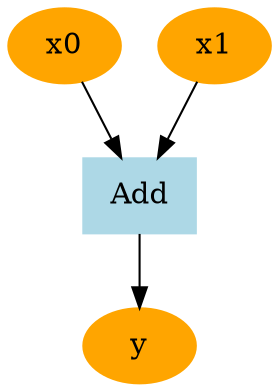 digraph g {
1792489929024 [label="y", color=orange, style=filled]
1792489929552 [label="Add", color=lightblue, style=filled, shape=box]
1792489929648 -> 1792489929552
1792489927584 -> 1792489929552
1792489929552 -> 1792489929024
1792489929648 [label="x0", color=orange, style=filled]
1792489927584 [label="x1", color=orange, style=filled]
}